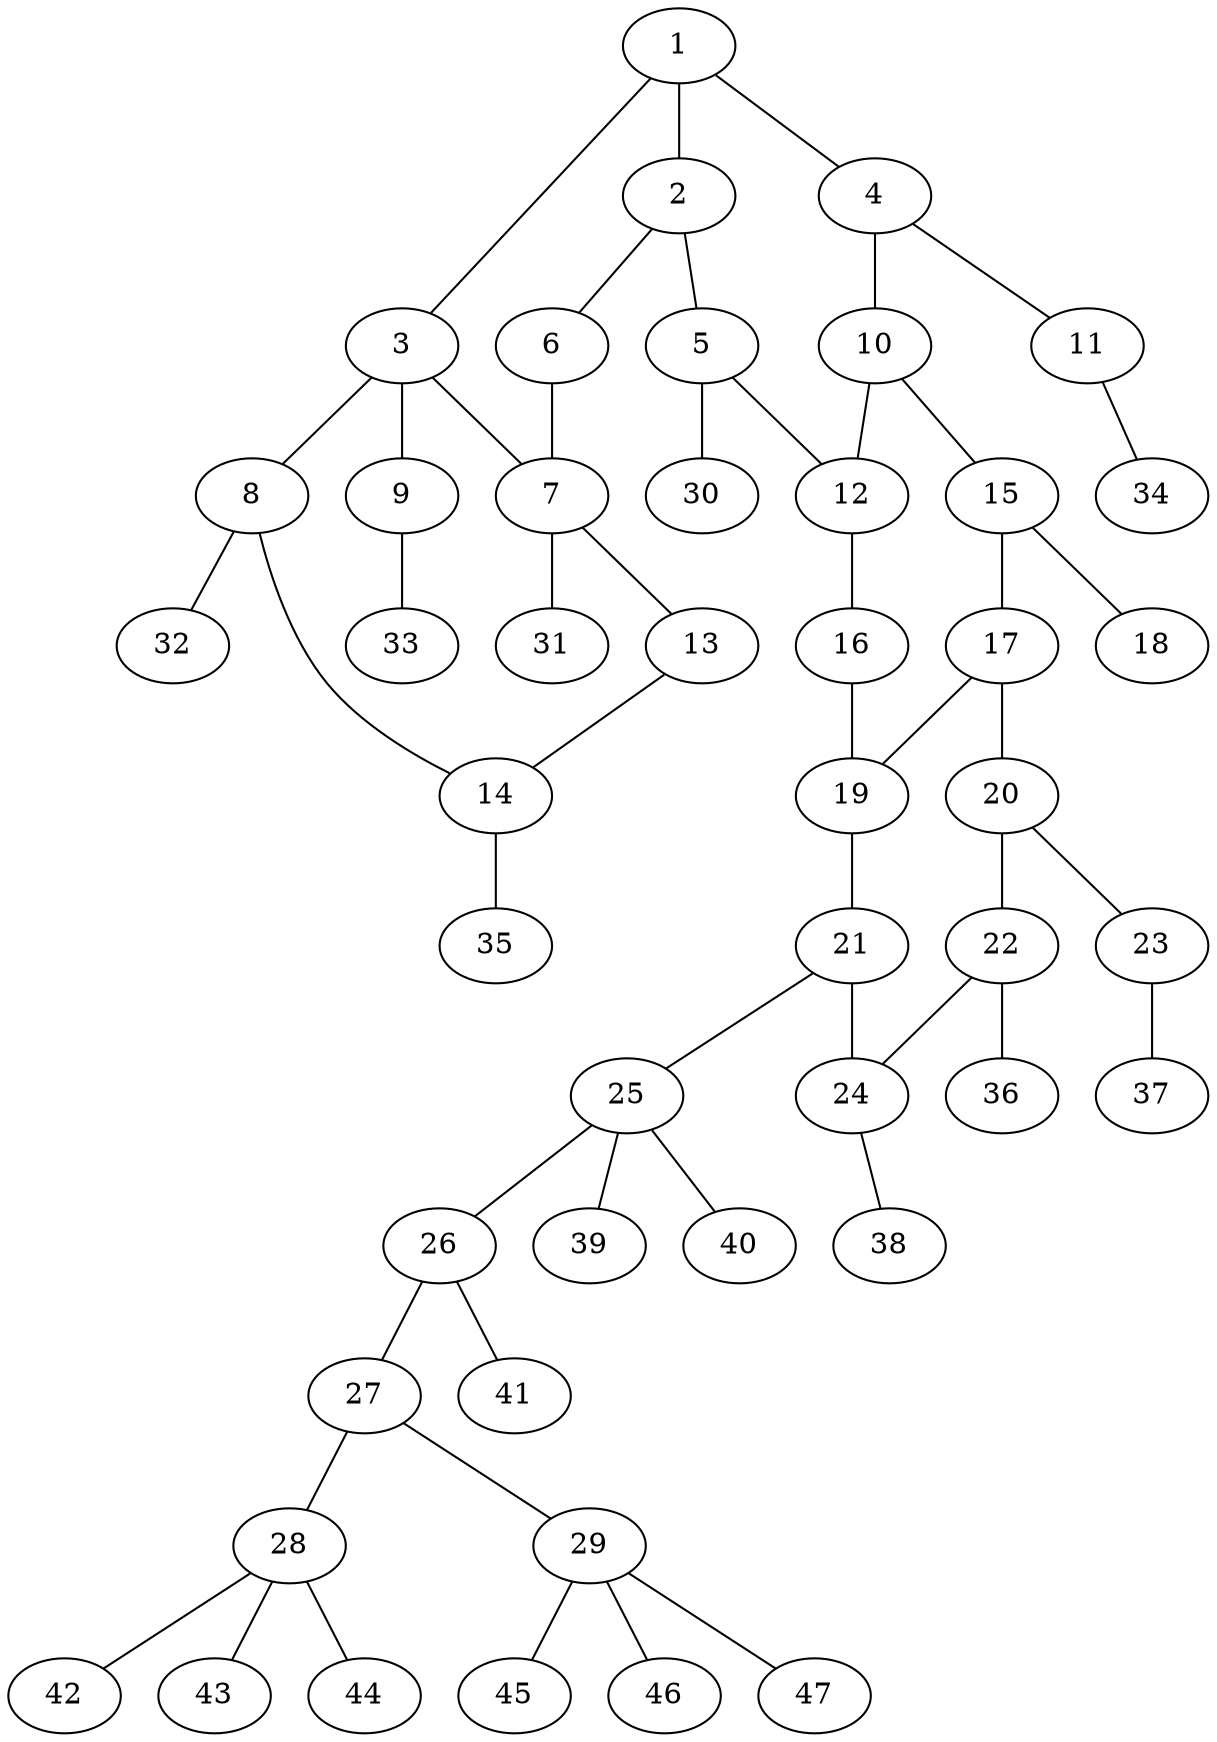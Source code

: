 graph molecule_1455 {
	1	 [chem=C];
	2	 [chem=C];
	1 -- 2	 [valence=1];
	3	 [chem=C];
	1 -- 3	 [valence=1];
	4	 [chem=C];
	1 -- 4	 [valence=2];
	5	 [chem=C];
	2 -- 5	 [valence=2];
	6	 [chem=O];
	2 -- 6	 [valence=1];
	7	 [chem=C];
	3 -- 7	 [valence=1];
	8	 [chem=C];
	3 -- 8	 [valence=1];
	9	 [chem=O];
	3 -- 9	 [valence=1];
	10	 [chem=C];
	4 -- 10	 [valence=1];
	11	 [chem=O];
	4 -- 11	 [valence=1];
	12	 [chem=C];
	5 -- 12	 [valence=1];
	30	 [chem=H];
	5 -- 30	 [valence=1];
	6 -- 7	 [valence=1];
	13	 [chem=O];
	7 -- 13	 [valence=1];
	31	 [chem=H];
	7 -- 31	 [valence=1];
	14	 [chem=C];
	8 -- 14	 [valence=2];
	32	 [chem=H];
	8 -- 32	 [valence=1];
	33	 [chem=H];
	9 -- 33	 [valence=1];
	10 -- 12	 [valence=2];
	15	 [chem=C];
	10 -- 15	 [valence=1];
	34	 [chem=H];
	11 -- 34	 [valence=1];
	16	 [chem=O];
	12 -- 16	 [valence=1];
	13 -- 14	 [valence=1];
	35	 [chem=H];
	14 -- 35	 [valence=1];
	17	 [chem=C];
	15 -- 17	 [valence=1];
	18	 [chem=O];
	15 -- 18	 [valence=2];
	19	 [chem=C];
	16 -- 19	 [valence=1];
	17 -- 19	 [valence=2];
	20	 [chem=C];
	17 -- 20	 [valence=1];
	21	 [chem=C];
	19 -- 21	 [valence=1];
	22	 [chem=C];
	20 -- 22	 [valence=2];
	23	 [chem=O];
	20 -- 23	 [valence=1];
	24	 [chem=C];
	21 -- 24	 [valence=2];
	25	 [chem=C];
	21 -- 25	 [valence=1];
	22 -- 24	 [valence=1];
	36	 [chem=H];
	22 -- 36	 [valence=1];
	37	 [chem=H];
	23 -- 37	 [valence=1];
	38	 [chem=H];
	24 -- 38	 [valence=1];
	26	 [chem=C];
	25 -- 26	 [valence=1];
	39	 [chem=H];
	25 -- 39	 [valence=1];
	40	 [chem=H];
	25 -- 40	 [valence=1];
	27	 [chem=C];
	26 -- 27	 [valence=2];
	41	 [chem=H];
	26 -- 41	 [valence=1];
	28	 [chem=C];
	27 -- 28	 [valence=1];
	29	 [chem=C];
	27 -- 29	 [valence=1];
	42	 [chem=H];
	28 -- 42	 [valence=1];
	43	 [chem=H];
	28 -- 43	 [valence=1];
	44	 [chem=H];
	28 -- 44	 [valence=1];
	45	 [chem=H];
	29 -- 45	 [valence=1];
	46	 [chem=H];
	29 -- 46	 [valence=1];
	47	 [chem=H];
	29 -- 47	 [valence=1];
}
